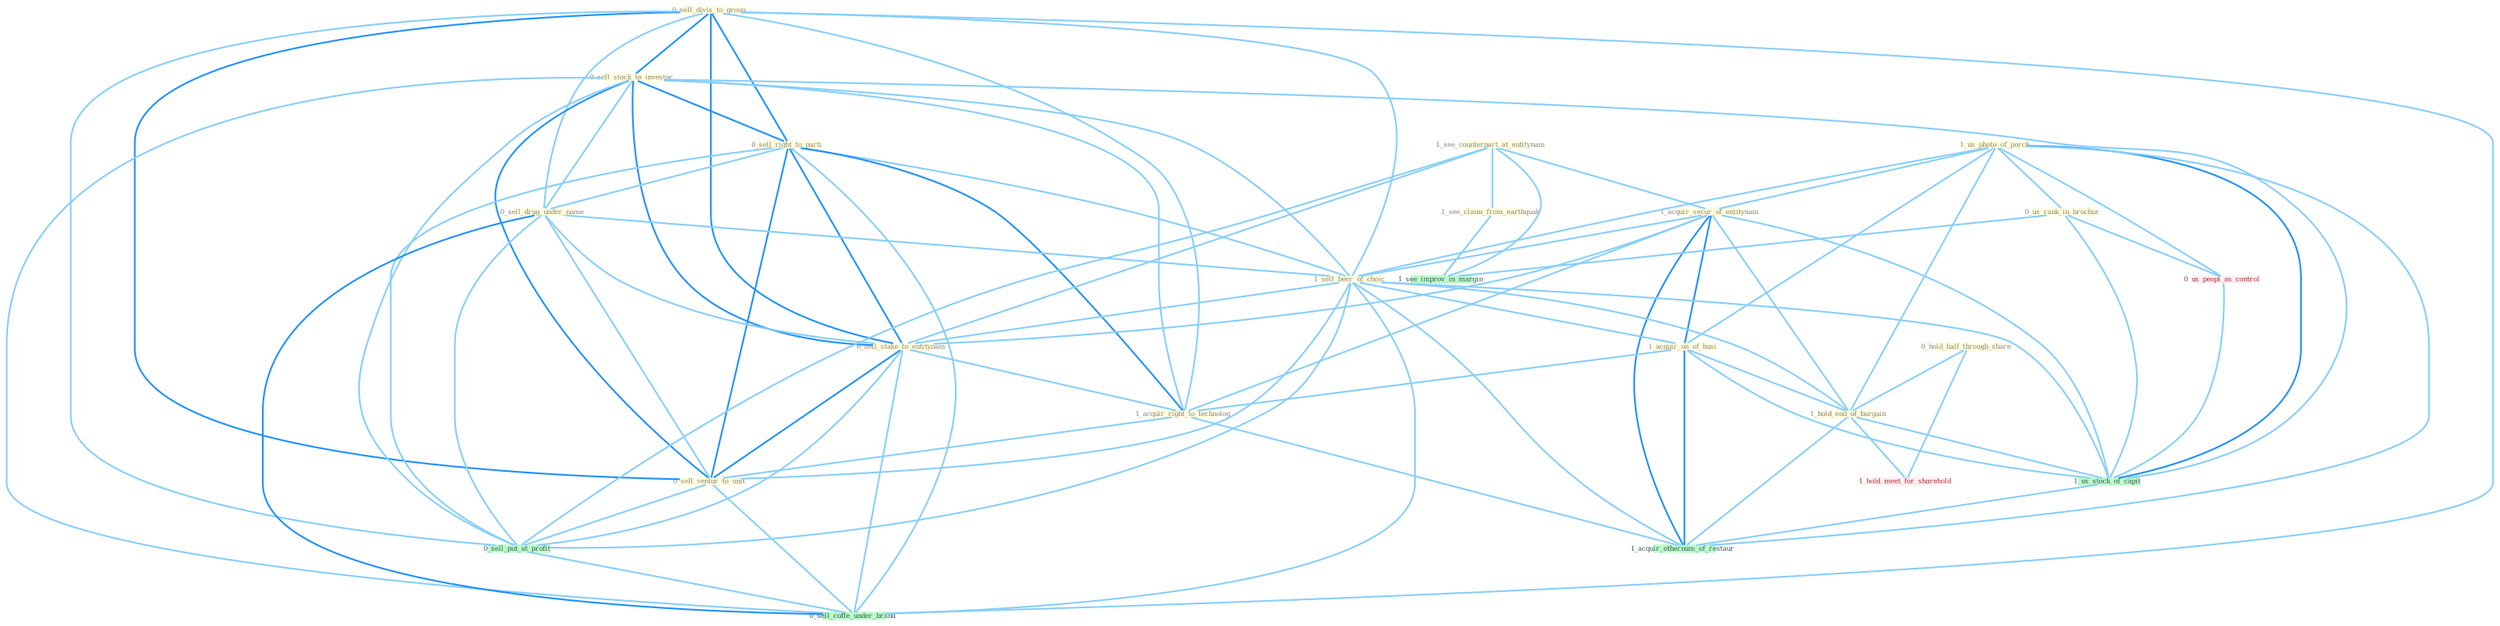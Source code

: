 Graph G{ 
    node
    [shape=polygon,style=filled,width=.5,height=.06,color="#BDFCC9",fixedsize=true,fontsize=4,
    fontcolor="#2f4f4f"];
    {node
    [color="#ffffe0", fontcolor="#8b7d6b"] "0_sell_divis_to_group " "1_us_photo_of_porch " "0_sell_stock_to_investor " "0_sell_right_to_parti " "0_hold_half_through_share " "1_see_counterpart_at_entitynam " "1_see_claim_from_earthquak " "1_acquir_secur_of_entitynam " "0_sell_drug_under_name " "1_sell_beer_of_choic " "0_sell_stake_to_entitynam " "0_us_rank_in_brochur " "1_acquir_on_of_busi " "1_hold_end_of_bargain " "1_acquir_right_to_technolog " "0_sell_ventur_to_unit "}
{node [color="#fff0f5", fontcolor="#b22222"] "0_us_peopl_as_control " "1_hold_meet_for_sharehold "}
edge [color="#B0E2FF"];

	"0_sell_divis_to_group " -- "0_sell_stock_to_investor " [w="2", color="#1e90ff" , len=0.8];
	"0_sell_divis_to_group " -- "0_sell_right_to_parti " [w="2", color="#1e90ff" , len=0.8];
	"0_sell_divis_to_group " -- "0_sell_drug_under_name " [w="1", color="#87cefa" ];
	"0_sell_divis_to_group " -- "1_sell_beer_of_choic " [w="1", color="#87cefa" ];
	"0_sell_divis_to_group " -- "0_sell_stake_to_entitynam " [w="2", color="#1e90ff" , len=0.8];
	"0_sell_divis_to_group " -- "1_acquir_right_to_technolog " [w="1", color="#87cefa" ];
	"0_sell_divis_to_group " -- "0_sell_ventur_to_unit " [w="2", color="#1e90ff" , len=0.8];
	"0_sell_divis_to_group " -- "0_sell_put_at_profit " [w="1", color="#87cefa" ];
	"0_sell_divis_to_group " -- "0_sell_coffe_under_brand " [w="1", color="#87cefa" ];
	"1_us_photo_of_porch " -- "1_acquir_secur_of_entitynam " [w="1", color="#87cefa" ];
	"1_us_photo_of_porch " -- "1_sell_beer_of_choic " [w="1", color="#87cefa" ];
	"1_us_photo_of_porch " -- "0_us_rank_in_brochur " [w="1", color="#87cefa" ];
	"1_us_photo_of_porch " -- "1_acquir_on_of_busi " [w="1", color="#87cefa" ];
	"1_us_photo_of_porch " -- "1_hold_end_of_bargain " [w="1", color="#87cefa" ];
	"1_us_photo_of_porch " -- "0_us_peopl_as_control " [w="1", color="#87cefa" ];
	"1_us_photo_of_porch " -- "1_us_stock_of_capit " [w="2", color="#1e90ff" , len=0.8];
	"1_us_photo_of_porch " -- "1_acquir_othernum_of_restaur " [w="1", color="#87cefa" ];
	"0_sell_stock_to_investor " -- "0_sell_right_to_parti " [w="2", color="#1e90ff" , len=0.8];
	"0_sell_stock_to_investor " -- "0_sell_drug_under_name " [w="1", color="#87cefa" ];
	"0_sell_stock_to_investor " -- "1_sell_beer_of_choic " [w="1", color="#87cefa" ];
	"0_sell_stock_to_investor " -- "0_sell_stake_to_entitynam " [w="2", color="#1e90ff" , len=0.8];
	"0_sell_stock_to_investor " -- "1_acquir_right_to_technolog " [w="1", color="#87cefa" ];
	"0_sell_stock_to_investor " -- "0_sell_ventur_to_unit " [w="2", color="#1e90ff" , len=0.8];
	"0_sell_stock_to_investor " -- "0_sell_put_at_profit " [w="1", color="#87cefa" ];
	"0_sell_stock_to_investor " -- "1_us_stock_of_capit " [w="1", color="#87cefa" ];
	"0_sell_stock_to_investor " -- "0_sell_coffe_under_brand " [w="1", color="#87cefa" ];
	"0_sell_right_to_parti " -- "0_sell_drug_under_name " [w="1", color="#87cefa" ];
	"0_sell_right_to_parti " -- "1_sell_beer_of_choic " [w="1", color="#87cefa" ];
	"0_sell_right_to_parti " -- "0_sell_stake_to_entitynam " [w="2", color="#1e90ff" , len=0.8];
	"0_sell_right_to_parti " -- "1_acquir_right_to_technolog " [w="2", color="#1e90ff" , len=0.8];
	"0_sell_right_to_parti " -- "0_sell_ventur_to_unit " [w="2", color="#1e90ff" , len=0.8];
	"0_sell_right_to_parti " -- "0_sell_put_at_profit " [w="1", color="#87cefa" ];
	"0_sell_right_to_parti " -- "0_sell_coffe_under_brand " [w="1", color="#87cefa" ];
	"0_hold_half_through_share " -- "1_hold_end_of_bargain " [w="1", color="#87cefa" ];
	"0_hold_half_through_share " -- "1_hold_meet_for_sharehold " [w="1", color="#87cefa" ];
	"1_see_counterpart_at_entitynam " -- "1_see_claim_from_earthquak " [w="1", color="#87cefa" ];
	"1_see_counterpart_at_entitynam " -- "1_acquir_secur_of_entitynam " [w="1", color="#87cefa" ];
	"1_see_counterpart_at_entitynam " -- "0_sell_stake_to_entitynam " [w="1", color="#87cefa" ];
	"1_see_counterpart_at_entitynam " -- "0_sell_put_at_profit " [w="1", color="#87cefa" ];
	"1_see_counterpart_at_entitynam " -- "1_see_improv_in_margin " [w="1", color="#87cefa" ];
	"1_see_claim_from_earthquak " -- "1_see_improv_in_margin " [w="1", color="#87cefa" ];
	"1_acquir_secur_of_entitynam " -- "1_sell_beer_of_choic " [w="1", color="#87cefa" ];
	"1_acquir_secur_of_entitynam " -- "0_sell_stake_to_entitynam " [w="1", color="#87cefa" ];
	"1_acquir_secur_of_entitynam " -- "1_acquir_on_of_busi " [w="2", color="#1e90ff" , len=0.8];
	"1_acquir_secur_of_entitynam " -- "1_hold_end_of_bargain " [w="1", color="#87cefa" ];
	"1_acquir_secur_of_entitynam " -- "1_acquir_right_to_technolog " [w="1", color="#87cefa" ];
	"1_acquir_secur_of_entitynam " -- "1_us_stock_of_capit " [w="1", color="#87cefa" ];
	"1_acquir_secur_of_entitynam " -- "1_acquir_othernum_of_restaur " [w="2", color="#1e90ff" , len=0.8];
	"0_sell_drug_under_name " -- "1_sell_beer_of_choic " [w="1", color="#87cefa" ];
	"0_sell_drug_under_name " -- "0_sell_stake_to_entitynam " [w="1", color="#87cefa" ];
	"0_sell_drug_under_name " -- "0_sell_ventur_to_unit " [w="1", color="#87cefa" ];
	"0_sell_drug_under_name " -- "0_sell_put_at_profit " [w="1", color="#87cefa" ];
	"0_sell_drug_under_name " -- "0_sell_coffe_under_brand " [w="2", color="#1e90ff" , len=0.8];
	"1_sell_beer_of_choic " -- "0_sell_stake_to_entitynam " [w="1", color="#87cefa" ];
	"1_sell_beer_of_choic " -- "1_acquir_on_of_busi " [w="1", color="#87cefa" ];
	"1_sell_beer_of_choic " -- "1_hold_end_of_bargain " [w="1", color="#87cefa" ];
	"1_sell_beer_of_choic " -- "0_sell_ventur_to_unit " [w="1", color="#87cefa" ];
	"1_sell_beer_of_choic " -- "0_sell_put_at_profit " [w="1", color="#87cefa" ];
	"1_sell_beer_of_choic " -- "1_us_stock_of_capit " [w="1", color="#87cefa" ];
	"1_sell_beer_of_choic " -- "0_sell_coffe_under_brand " [w="1", color="#87cefa" ];
	"1_sell_beer_of_choic " -- "1_acquir_othernum_of_restaur " [w="1", color="#87cefa" ];
	"0_sell_stake_to_entitynam " -- "1_acquir_right_to_technolog " [w="1", color="#87cefa" ];
	"0_sell_stake_to_entitynam " -- "0_sell_ventur_to_unit " [w="2", color="#1e90ff" , len=0.8];
	"0_sell_stake_to_entitynam " -- "0_sell_put_at_profit " [w="1", color="#87cefa" ];
	"0_sell_stake_to_entitynam " -- "0_sell_coffe_under_brand " [w="1", color="#87cefa" ];
	"0_us_rank_in_brochur " -- "0_us_peopl_as_control " [w="1", color="#87cefa" ];
	"0_us_rank_in_brochur " -- "1_us_stock_of_capit " [w="1", color="#87cefa" ];
	"0_us_rank_in_brochur " -- "1_see_improv_in_margin " [w="1", color="#87cefa" ];
	"1_acquir_on_of_busi " -- "1_hold_end_of_bargain " [w="1", color="#87cefa" ];
	"1_acquir_on_of_busi " -- "1_acquir_right_to_technolog " [w="1", color="#87cefa" ];
	"1_acquir_on_of_busi " -- "1_us_stock_of_capit " [w="1", color="#87cefa" ];
	"1_acquir_on_of_busi " -- "1_acquir_othernum_of_restaur " [w="2", color="#1e90ff" , len=0.8];
	"1_hold_end_of_bargain " -- "1_us_stock_of_capit " [w="1", color="#87cefa" ];
	"1_hold_end_of_bargain " -- "1_hold_meet_for_sharehold " [w="1", color="#87cefa" ];
	"1_hold_end_of_bargain " -- "1_acquir_othernum_of_restaur " [w="1", color="#87cefa" ];
	"1_acquir_right_to_technolog " -- "0_sell_ventur_to_unit " [w="1", color="#87cefa" ];
	"1_acquir_right_to_technolog " -- "1_acquir_othernum_of_restaur " [w="1", color="#87cefa" ];
	"0_sell_ventur_to_unit " -- "0_sell_put_at_profit " [w="1", color="#87cefa" ];
	"0_sell_ventur_to_unit " -- "0_sell_coffe_under_brand " [w="1", color="#87cefa" ];
	"0_us_peopl_as_control " -- "1_us_stock_of_capit " [w="1", color="#87cefa" ];
	"0_sell_put_at_profit " -- "0_sell_coffe_under_brand " [w="1", color="#87cefa" ];
	"1_us_stock_of_capit " -- "1_acquir_othernum_of_restaur " [w="1", color="#87cefa" ];
}